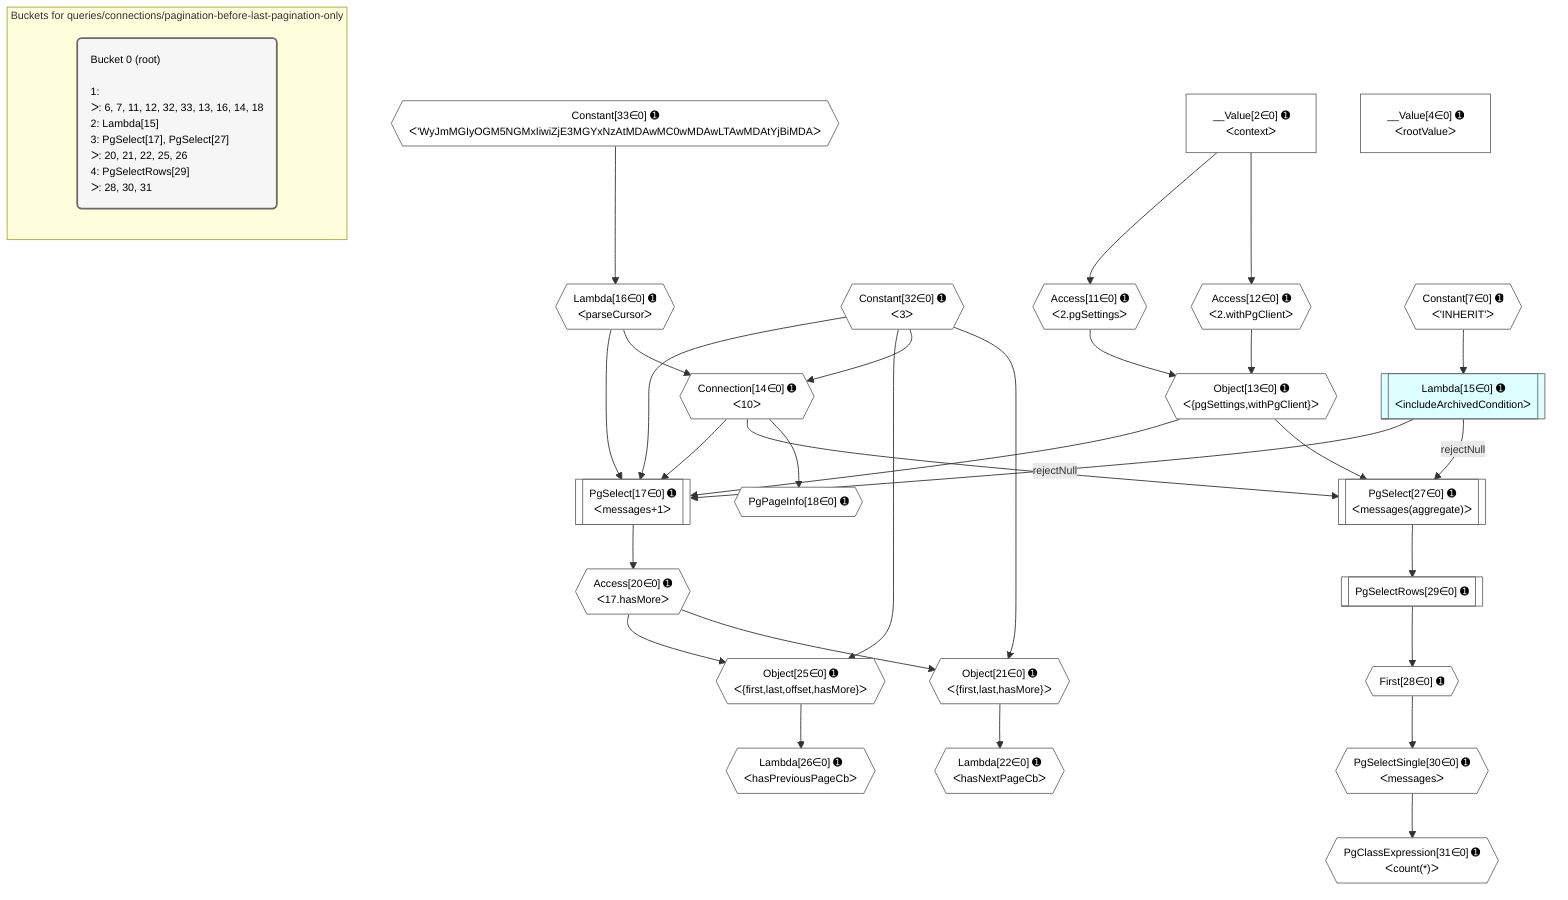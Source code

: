 %%{init: {'themeVariables': { 'fontSize': '12px'}}}%%
graph TD
    classDef path fill:#eee,stroke:#000,color:#000
    classDef plan fill:#fff,stroke-width:1px,color:#000
    classDef itemplan fill:#fff,stroke-width:2px,color:#000
    classDef unbatchedplan fill:#dff,stroke-width:1px,color:#000
    classDef sideeffectplan fill:#fcc,stroke-width:2px,color:#000
    classDef bucket fill:#f6f6f6,color:#000,stroke-width:2px,text-align:left


    %% plan dependencies
    PgSelect17[["PgSelect[17∈0] ➊<br />ᐸmessages+1ᐳ"]]:::plan
    Object13{{"Object[13∈0] ➊<br />ᐸ{pgSettings,withPgClient}ᐳ"}}:::plan
    Lambda15[["Lambda[15∈0] ➊<br />ᐸincludeArchivedConditionᐳ"]]:::unbatchedplan
    Connection14{{"Connection[14∈0] ➊<br />ᐸ10ᐳ"}}:::plan
    Lambda16{{"Lambda[16∈0] ➊<br />ᐸparseCursorᐳ"}}:::plan
    Constant32{{"Constant[32∈0] ➊<br />ᐸ3ᐳ"}}:::plan
    Lambda15 -->|rejectNull| PgSelect17
    Object13 & Connection14 & Lambda16 & Constant32 --> PgSelect17
    Object25{{"Object[25∈0] ➊<br />ᐸ{first,last,offset,hasMore}ᐳ"}}:::plan
    Access20{{"Access[20∈0] ➊<br />ᐸ17.hasMoreᐳ"}}:::plan
    Constant32 & Access20 --> Object25
    Constant32 & Lambda16 --> Connection14
    Object21{{"Object[21∈0] ➊<br />ᐸ{first,last,hasMore}ᐳ"}}:::plan
    Constant32 & Access20 --> Object21
    PgSelect27[["PgSelect[27∈0] ➊<br />ᐸmessages(aggregate)ᐳ"]]:::plan
    Lambda15 -->|rejectNull| PgSelect27
    Object13 & Connection14 --> PgSelect27
    Access11{{"Access[11∈0] ➊<br />ᐸ2.pgSettingsᐳ"}}:::plan
    Access12{{"Access[12∈0] ➊<br />ᐸ2.withPgClientᐳ"}}:::plan
    Access11 & Access12 --> Object13
    __Value2["__Value[2∈0] ➊<br />ᐸcontextᐳ"]:::plan
    __Value2 --> Access11
    __Value2 --> Access12
    Constant7{{"Constant[7∈0] ➊<br />ᐸ'INHERIT'ᐳ"}}:::plan
    Constant7 --> Lambda15
    Constant33{{"Constant[33∈0] ➊<br />ᐸ'WyJmMGIyOGM5NGMxIiwiZjE3MGYxNzAtMDAwMC0wMDAwLTAwMDAtYjBiMDAᐳ"}}:::plan
    Constant33 --> Lambda16
    PgPageInfo18{{"PgPageInfo[18∈0] ➊"}}:::plan
    Connection14 --> PgPageInfo18
    PgSelect17 --> Access20
    Lambda22{{"Lambda[22∈0] ➊<br />ᐸhasNextPageCbᐳ"}}:::plan
    Object21 --> Lambda22
    Lambda26{{"Lambda[26∈0] ➊<br />ᐸhasPreviousPageCbᐳ"}}:::plan
    Object25 --> Lambda26
    First28{{"First[28∈0] ➊"}}:::plan
    PgSelectRows29[["PgSelectRows[29∈0] ➊"]]:::plan
    PgSelectRows29 --> First28
    PgSelect27 --> PgSelectRows29
    PgSelectSingle30{{"PgSelectSingle[30∈0] ➊<br />ᐸmessagesᐳ"}}:::plan
    First28 --> PgSelectSingle30
    PgClassExpression31{{"PgClassExpression[31∈0] ➊<br />ᐸcount(*)ᐳ"}}:::plan
    PgSelectSingle30 --> PgClassExpression31
    __Value4["__Value[4∈0] ➊<br />ᐸrootValueᐳ"]:::plan

    %% define steps

    subgraph "Buckets for queries/connections/pagination-before-last-pagination-only"
    Bucket0("Bucket 0 (root)<br /><br />1: <br />ᐳ: 6, 7, 11, 12, 32, 33, 13, 16, 14, 18<br />2: Lambda[15]<br />3: PgSelect[17], PgSelect[27]<br />ᐳ: 20, 21, 22, 25, 26<br />4: PgSelectRows[29]<br />ᐳ: 28, 30, 31"):::bucket
    classDef bucket0 stroke:#696969
    class Bucket0,__Value2,__Value4,Constant7,Access11,Access12,Object13,Connection14,Lambda15,Lambda16,PgSelect17,PgPageInfo18,Access20,Object21,Lambda22,Object25,Lambda26,PgSelect27,First28,PgSelectRows29,PgSelectSingle30,PgClassExpression31,Constant32,Constant33 bucket0
    end